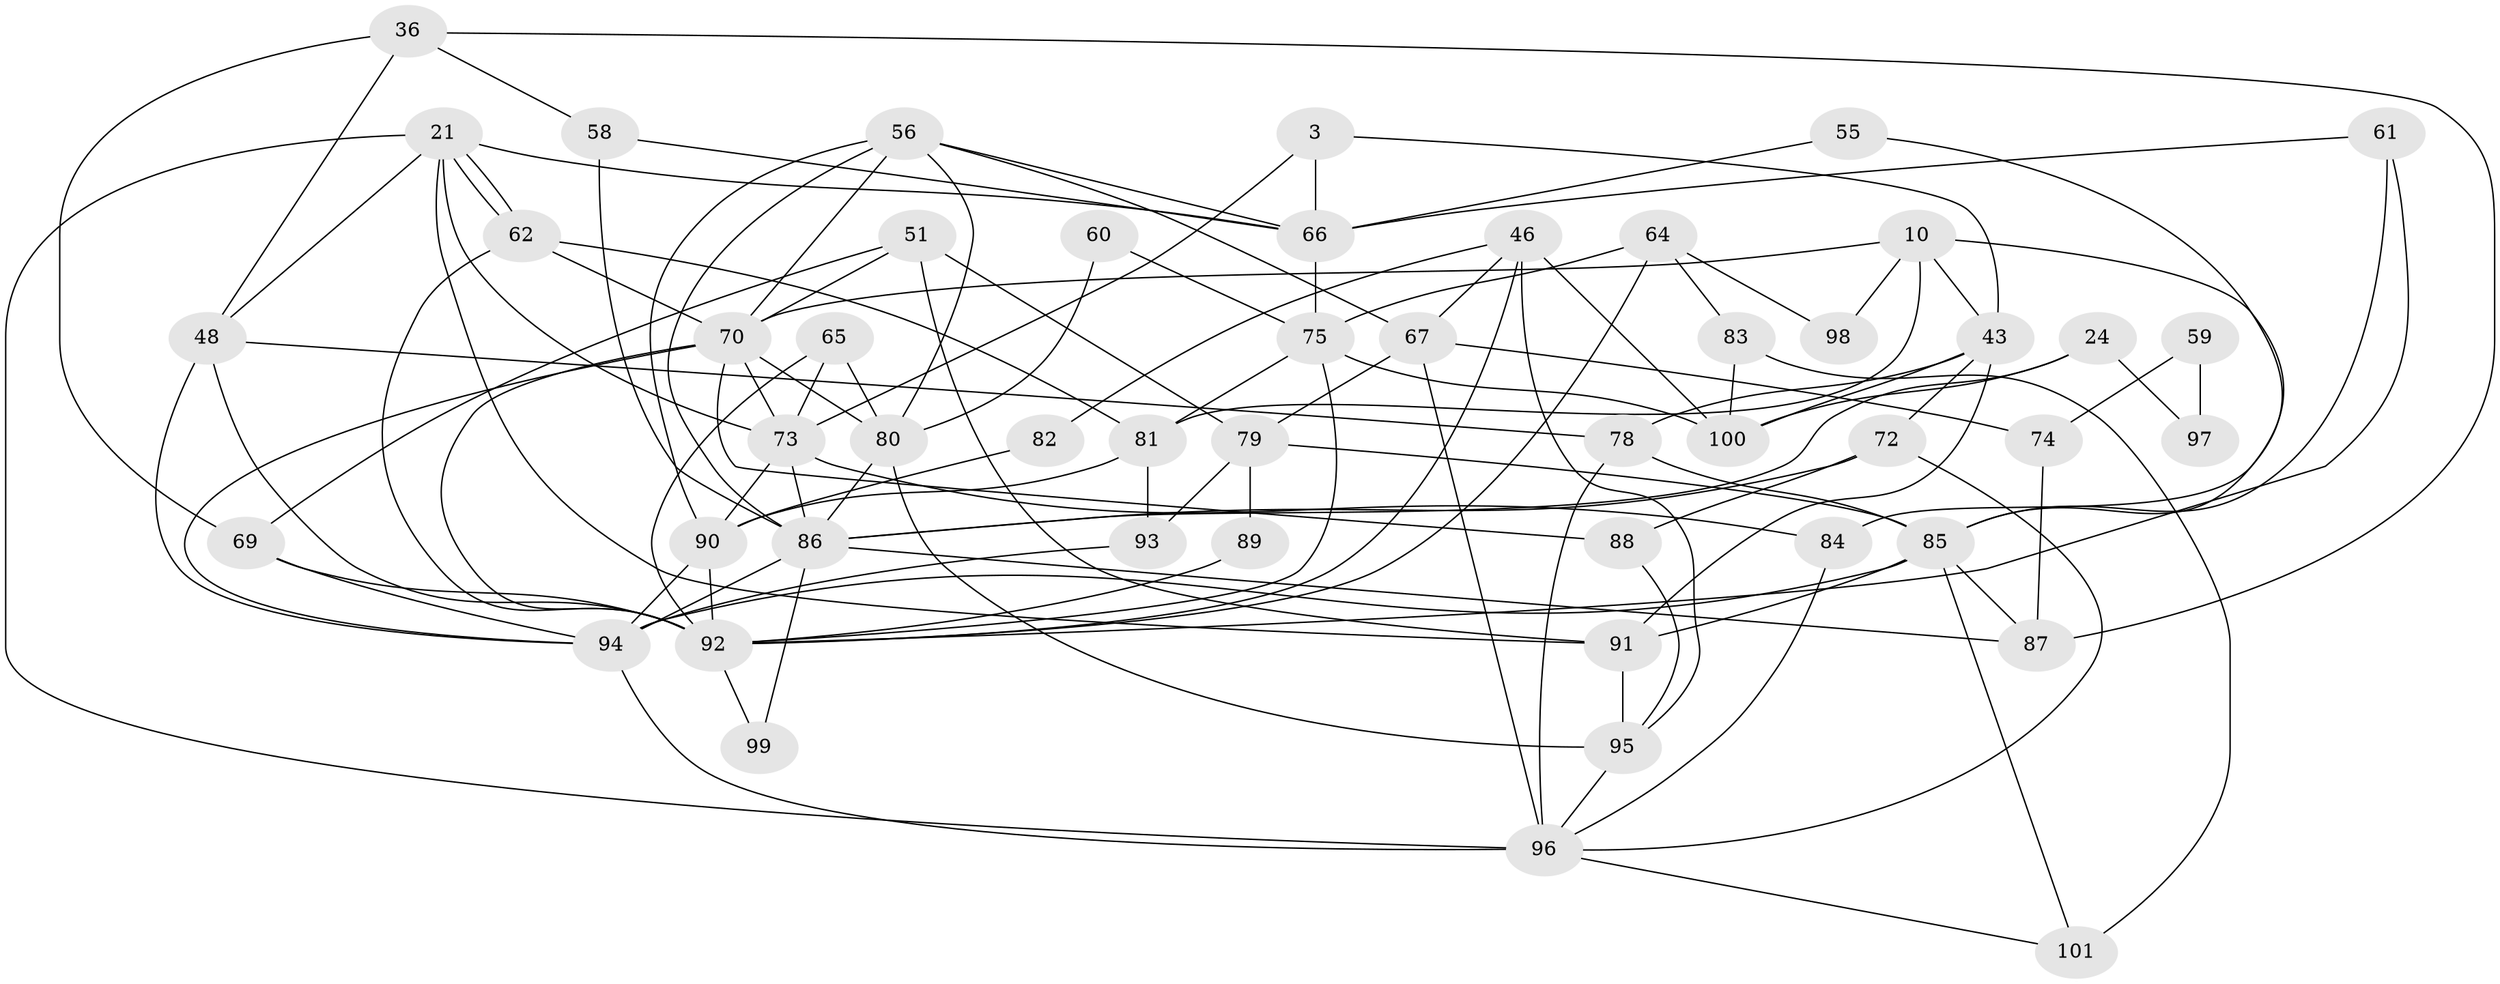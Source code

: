 // original degree distribution, {4: 0.26732673267326734, 3: 0.26732673267326734, 2: 0.12871287128712872, 5: 0.2079207920792079, 6: 0.07920792079207921, 8: 0.009900990099009901, 7: 0.039603960396039604}
// Generated by graph-tools (version 1.1) at 2025/51/03/09/25 04:51:40]
// undirected, 50 vertices, 116 edges
graph export_dot {
graph [start="1"]
  node [color=gray90,style=filled];
  3;
  10;
  21;
  24 [super="+1"];
  36;
  43;
  46 [super="+29"];
  48 [super="+6"];
  51 [super="+17"];
  55;
  56 [super="+52+8"];
  58 [super="+33"];
  59;
  60;
  61;
  62 [super="+30"];
  64 [super="+2"];
  65;
  66 [super="+31"];
  67 [super="+22"];
  69 [super="+44"];
  70 [super="+27+54"];
  72;
  73 [super="+19"];
  74;
  75 [super="+41+53"];
  78 [super="+32"];
  79;
  80 [super="+57"];
  81 [super="+18"];
  82;
  83 [super="+47+20"];
  84;
  85 [super="+11+34+40"];
  86 [super="+49+38"];
  87;
  88 [super="+7"];
  89;
  90 [super="+71+50"];
  91 [super="+9"];
  92 [super="+13+25+77"];
  93;
  94 [super="+42+35"];
  95;
  96 [super="+68"];
  97;
  98;
  99;
  100 [super="+76"];
  101;
  3 -- 73;
  3 -- 43;
  3 -- 66;
  10 -- 43;
  10 -- 70;
  10 -- 81 [weight=2];
  10 -- 98;
  10 -- 85;
  21 -- 48;
  21 -- 62;
  21 -- 62;
  21 -- 73 [weight=2];
  21 -- 91;
  21 -- 66;
  21 -- 96;
  24 -- 100;
  24 -- 97 [weight=2];
  24 -- 86 [weight=3];
  36 -- 69;
  36 -- 58;
  36 -- 48;
  36 -- 87;
  43 -- 91;
  43 -- 72;
  43 -- 100 [weight=2];
  43 -- 78;
  46 -- 95;
  46 -- 82;
  46 -- 100 [weight=2];
  46 -- 67;
  46 -- 92;
  48 -- 94;
  48 -- 78;
  48 -- 92;
  51 -- 70 [weight=2];
  51 -- 91 [weight=2];
  51 -- 79;
  51 -- 69;
  55 -- 84;
  55 -- 66;
  56 -- 86;
  56 -- 90 [weight=2];
  56 -- 70;
  56 -- 66;
  56 -- 80 [weight=2];
  56 -- 67;
  58 -- 86 [weight=2];
  58 -- 66;
  59 -- 97;
  59 -- 74;
  60 -- 75;
  60 -- 80;
  61 -- 66;
  61 -- 85;
  61 -- 92;
  62 -- 92;
  62 -- 81;
  62 -- 70;
  64 -- 83;
  64 -- 98;
  64 -- 75 [weight=2];
  64 -- 92;
  65 -- 73;
  65 -- 92;
  65 -- 80;
  66 -- 75 [weight=2];
  67 -- 74;
  67 -- 79;
  67 -- 96;
  69 -- 94 [weight=2];
  69 -- 92 [weight=2];
  70 -- 80 [weight=2];
  70 -- 94 [weight=3];
  70 -- 88;
  70 -- 92;
  70 -- 73;
  72 -- 88;
  72 -- 86;
  72 -- 96 [weight=2];
  73 -- 84;
  73 -- 86;
  73 -- 90;
  74 -- 87;
  75 -- 100;
  75 -- 81 [weight=2];
  75 -- 92 [weight=2];
  78 -- 96 [weight=4];
  78 -- 85;
  79 -- 85;
  79 -- 89;
  79 -- 93;
  80 -- 86;
  80 -- 95;
  81 -- 93;
  81 -- 90;
  82 -- 90;
  83 -- 101 [weight=2];
  83 -- 100 [weight=2];
  84 -- 96;
  85 -- 87;
  85 -- 94;
  85 -- 91 [weight=3];
  85 -- 101;
  86 -- 87;
  86 -- 94 [weight=2];
  86 -- 99;
  88 -- 95;
  89 -- 92;
  90 -- 94 [weight=2];
  90 -- 92 [weight=2];
  91 -- 95;
  92 -- 99;
  93 -- 94;
  94 -- 96;
  95 -- 96;
  96 -- 101;
}
